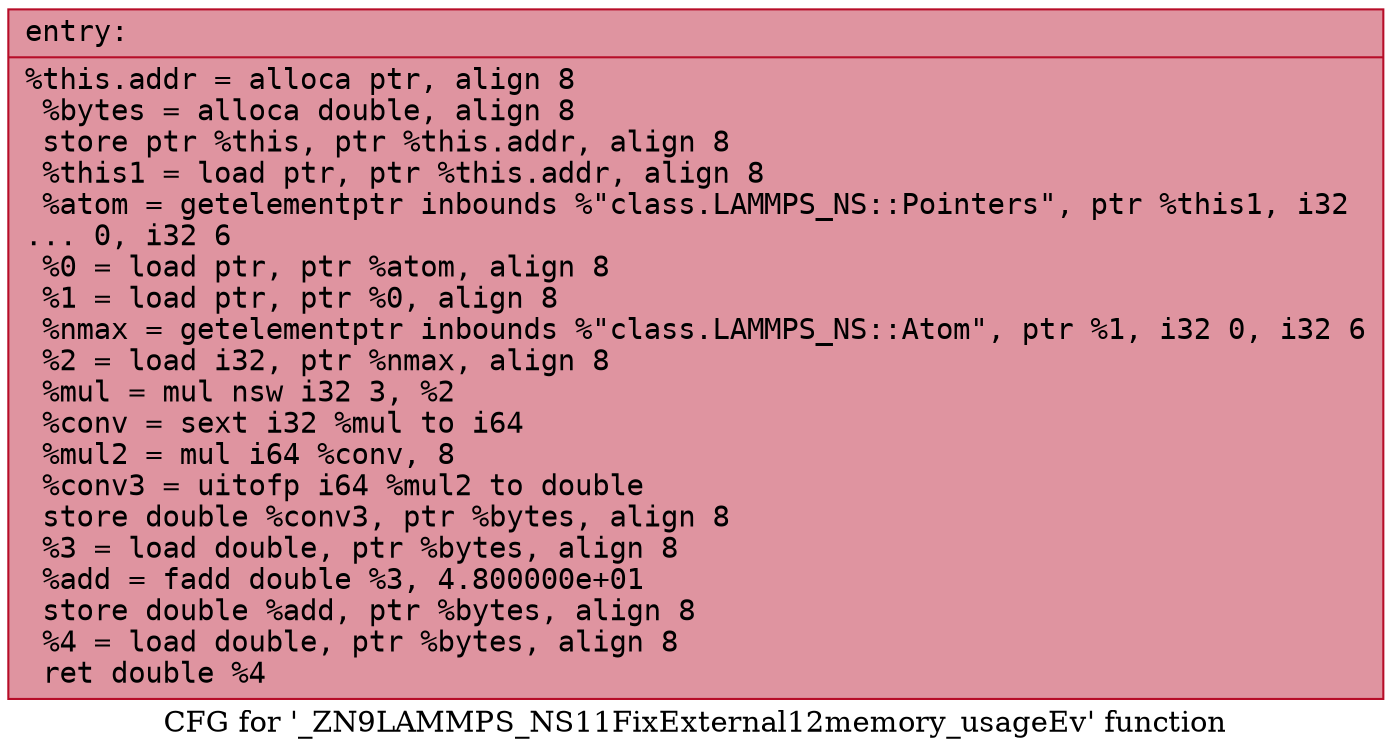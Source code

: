 digraph "CFG for '_ZN9LAMMPS_NS11FixExternal12memory_usageEv' function" {
	label="CFG for '_ZN9LAMMPS_NS11FixExternal12memory_usageEv' function";

	Node0x5634c6561970 [shape=record,color="#b70d28ff", style=filled, fillcolor="#b70d2870" fontname="Courier",label="{entry:\l|  %this.addr = alloca ptr, align 8\l  %bytes = alloca double, align 8\l  store ptr %this, ptr %this.addr, align 8\l  %this1 = load ptr, ptr %this.addr, align 8\l  %atom = getelementptr inbounds %\"class.LAMMPS_NS::Pointers\", ptr %this1, i32\l... 0, i32 6\l  %0 = load ptr, ptr %atom, align 8\l  %1 = load ptr, ptr %0, align 8\l  %nmax = getelementptr inbounds %\"class.LAMMPS_NS::Atom\", ptr %1, i32 0, i32 6\l  %2 = load i32, ptr %nmax, align 8\l  %mul = mul nsw i32 3, %2\l  %conv = sext i32 %mul to i64\l  %mul2 = mul i64 %conv, 8\l  %conv3 = uitofp i64 %mul2 to double\l  store double %conv3, ptr %bytes, align 8\l  %3 = load double, ptr %bytes, align 8\l  %add = fadd double %3, 4.800000e+01\l  store double %add, ptr %bytes, align 8\l  %4 = load double, ptr %bytes, align 8\l  ret double %4\l}"];
}
